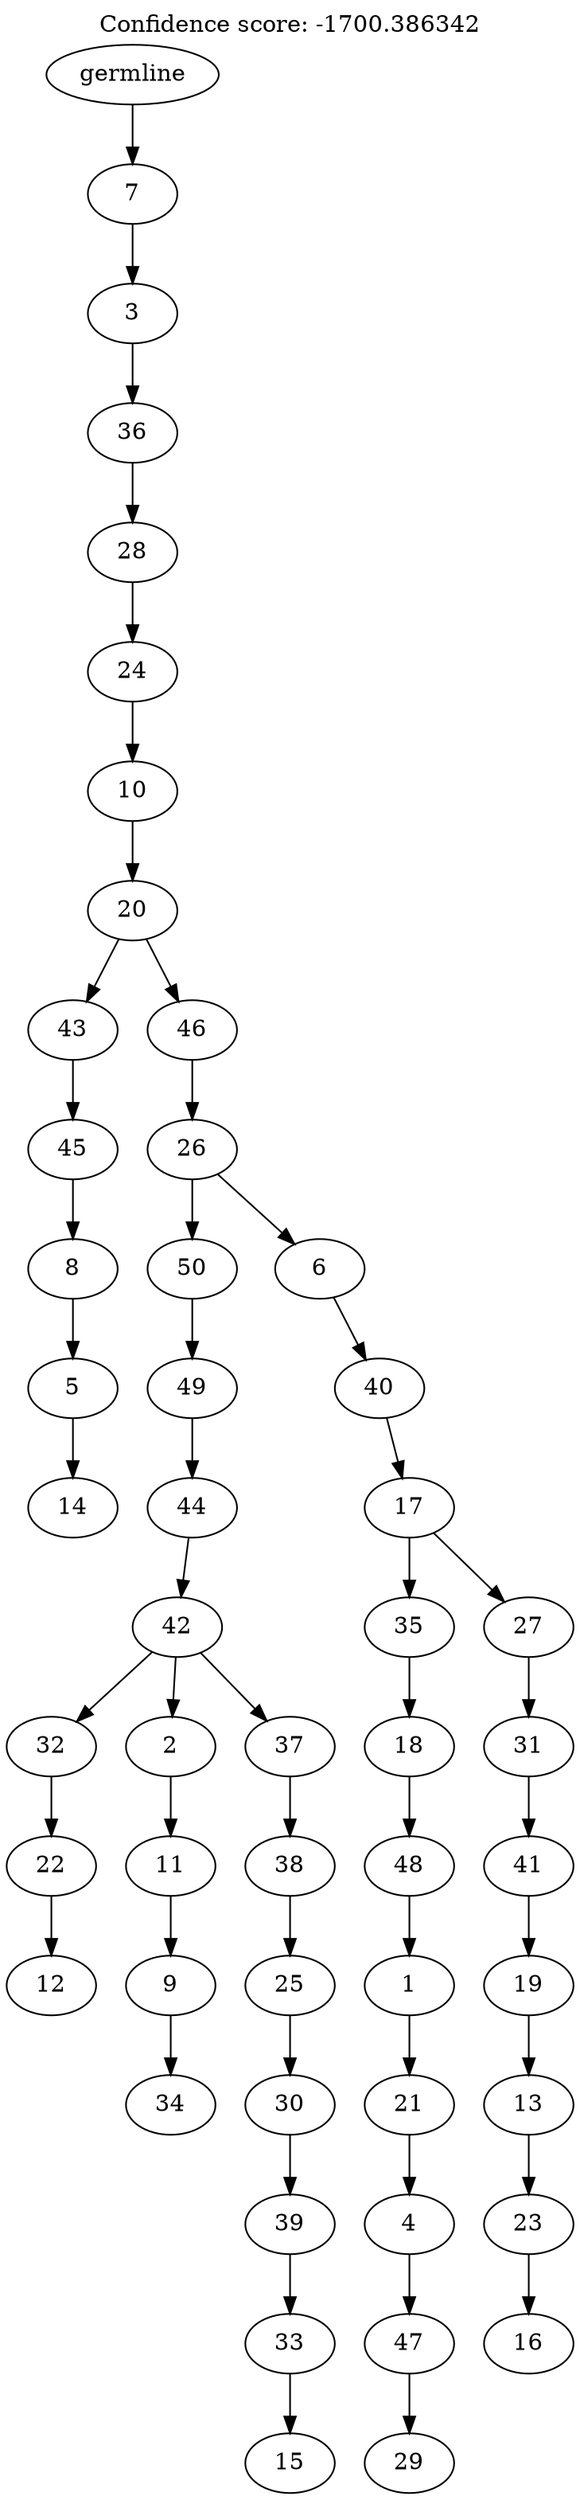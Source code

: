 digraph g {
	"49" -> "50";
	"50" [label="14"];
	"48" -> "49";
	"49" [label="5"];
	"47" -> "48";
	"48" [label="8"];
	"46" -> "47";
	"47" [label="45"];
	"44" -> "45";
	"45" [label="12"];
	"43" -> "44";
	"44" [label="22"];
	"41" -> "42";
	"42" [label="34"];
	"40" -> "41";
	"41" [label="9"];
	"39" -> "40";
	"40" [label="11"];
	"37" -> "38";
	"38" [label="15"];
	"36" -> "37";
	"37" [label="33"];
	"35" -> "36";
	"36" [label="39"];
	"34" -> "35";
	"35" [label="30"];
	"33" -> "34";
	"34" [label="25"];
	"32" -> "33";
	"33" [label="38"];
	"31" -> "32";
	"32" [label="37"];
	"31" -> "39";
	"39" [label="2"];
	"31" -> "43";
	"43" [label="32"];
	"30" -> "31";
	"31" [label="42"];
	"29" -> "30";
	"30" [label="44"];
	"28" -> "29";
	"29" [label="49"];
	"26" -> "27";
	"27" [label="29"];
	"25" -> "26";
	"26" [label="47"];
	"24" -> "25";
	"25" [label="4"];
	"23" -> "24";
	"24" [label="21"];
	"22" -> "23";
	"23" [label="1"];
	"21" -> "22";
	"22" [label="48"];
	"20" -> "21";
	"21" [label="18"];
	"18" -> "19";
	"19" [label="16"];
	"17" -> "18";
	"18" [label="23"];
	"16" -> "17";
	"17" [label="13"];
	"15" -> "16";
	"16" [label="19"];
	"14" -> "15";
	"15" [label="41"];
	"13" -> "14";
	"14" [label="31"];
	"12" -> "13";
	"13" [label="27"];
	"12" -> "20";
	"20" [label="35"];
	"11" -> "12";
	"12" [label="17"];
	"10" -> "11";
	"11" [label="40"];
	"9" -> "10";
	"10" [label="6"];
	"9" -> "28";
	"28" [label="50"];
	"8" -> "9";
	"9" [label="26"];
	"7" -> "8";
	"8" [label="46"];
	"7" -> "46";
	"46" [label="43"];
	"6" -> "7";
	"7" [label="20"];
	"5" -> "6";
	"6" [label="10"];
	"4" -> "5";
	"5" [label="24"];
	"3" -> "4";
	"4" [label="28"];
	"2" -> "3";
	"3" [label="36"];
	"1" -> "2";
	"2" [label="3"];
	"0" -> "1";
	"1" [label="7"];
	"0" [label="germline"];
	labelloc="t";
	label="Confidence score: -1700.386342";
}
